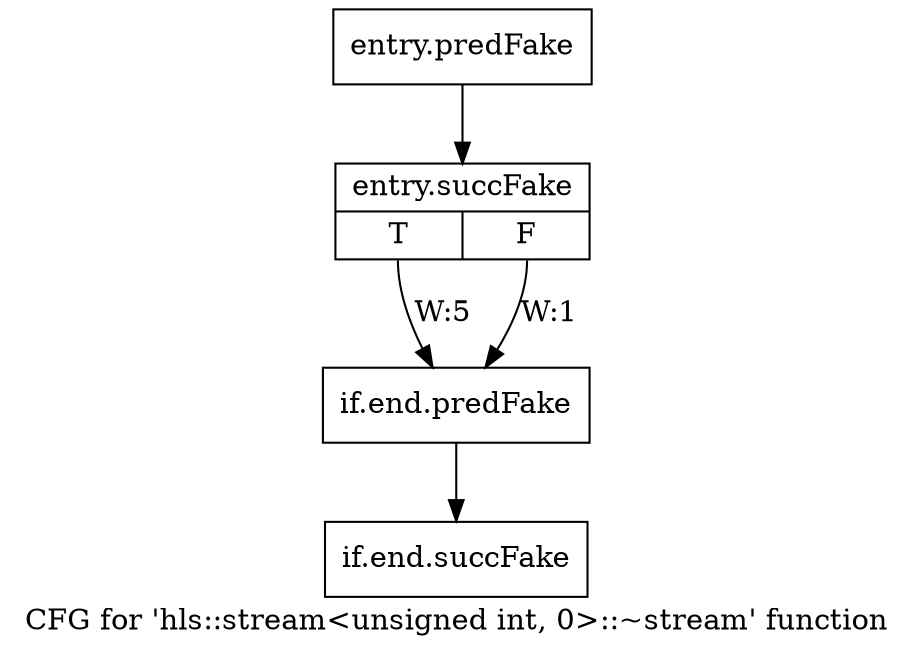 digraph "CFG for 'hls::stream\<unsigned int, 0\>::~stream' function" {
	label="CFG for 'hls::stream\<unsigned int, 0\>::~stream' function";

	Node0x563f730 [shape=record,filename="",linenumber="",label="{entry.predFake}"];
	Node0x563f730 -> Node0x5504cf0[ callList="" memoryops="" filename="/tools/Xilinx/Vitis_HLS/2023.1/include/hls_stream.h" execusionnum="4"];
	Node0x5504cf0 [shape=record,filename="/tools/Xilinx/Vitis_HLS/2023.1/include/hls_stream.h",linenumber="431",label="{entry.succFake|{<s0>T|<s1>F}}"];
	Node0x5504cf0:s0 -> Node0x563f950[label="W:5"];
	Node0x5504cf0:s1 -> Node0x563f950[label="W:1" callList="" memoryops="" filename="/tools/Xilinx/Vitis_HLS/2023.1/include/hls_stream.h" execusionnum="0"];
	Node0x563f950 [shape=record,filename="/tools/Xilinx/Vitis_HLS/2023.1/include/hls_stream.h",linenumber="439",label="{if.end.predFake}"];
	Node0x563f950 -> Node0x5504e50[ callList="" memoryops="" filename="/tools/Xilinx/Vitis_HLS/2023.1/include/hls_stream.h" execusionnum="4"];
	Node0x5504e50 [shape=record,filename="/tools/Xilinx/Vitis_HLS/2023.1/include/hls_stream.h",linenumber="439",label="{if.end.succFake}"];
}

